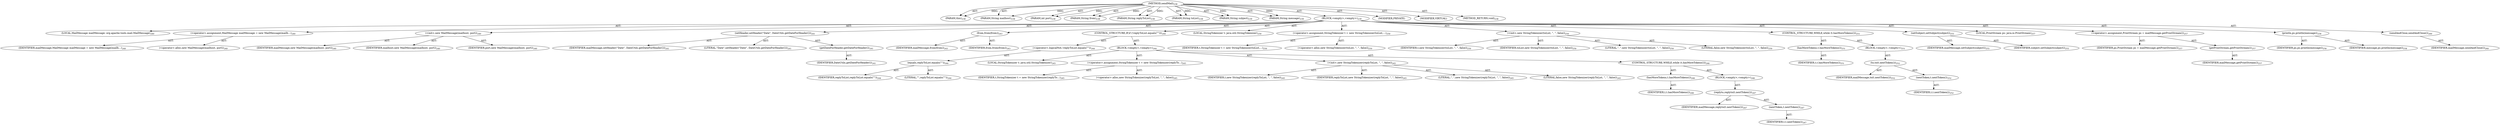 digraph "sendMail" {  
"111669149699" [label = <(METHOD,sendMail)<SUB>238</SUB>> ]
"115964117001" [label = <(PARAM,this)<SUB>238</SUB>> ]
"115964117002" [label = <(PARAM,String mailhost)<SUB>238</SUB>> ]
"115964117003" [label = <(PARAM,int port)<SUB>238</SUB>> ]
"115964117004" [label = <(PARAM,String from)<SUB>238</SUB>> ]
"115964117005" [label = <(PARAM,String replyToList)<SUB>238</SUB>> ]
"115964117006" [label = <(PARAM,String toList)<SUB>238</SUB>> ]
"115964117007" [label = <(PARAM,String subject)<SUB>239</SUB>> ]
"115964117008" [label = <(PARAM,String message)<SUB>239</SUB>> ]
"25769803795" [label = <(BLOCK,&lt;empty&gt;,&lt;empty&gt;)<SUB>239</SUB>> ]
"94489280535" [label = <(LOCAL,MailMessage mailMessage: org.apache.tools.mail.MailMessage)<SUB>240</SUB>> ]
"30064771169" [label = <(&lt;operator&gt;.assignment,MailMessage mailMessage = new MailMessage(mailh...)<SUB>240</SUB>> ]
"68719476857" [label = <(IDENTIFIER,mailMessage,MailMessage mailMessage = new MailMessage(mailh...)<SUB>240</SUB>> ]
"30064771170" [label = <(&lt;operator&gt;.alloc,new MailMessage(mailhost, port))<SUB>240</SUB>> ]
"30064771171" [label = <(&lt;init&gt;,new MailMessage(mailhost, port))<SUB>240</SUB>> ]
"68719476858" [label = <(IDENTIFIER,mailMessage,new MailMessage(mailhost, port))<SUB>240</SUB>> ]
"68719476859" [label = <(IDENTIFIER,mailhost,new MailMessage(mailhost, port))<SUB>240</SUB>> ]
"68719476860" [label = <(IDENTIFIER,port,new MailMessage(mailhost, port))<SUB>240</SUB>> ]
"30064771172" [label = <(setHeader,setHeader(&quot;Date&quot;, DateUtils.getDateForHeader()))<SUB>241</SUB>> ]
"68719476861" [label = <(IDENTIFIER,mailMessage,setHeader(&quot;Date&quot;, DateUtils.getDateForHeader()))<SUB>241</SUB>> ]
"90194313252" [label = <(LITERAL,&quot;Date&quot;,setHeader(&quot;Date&quot;, DateUtils.getDateForHeader()))<SUB>241</SUB>> ]
"30064771173" [label = <(getDateForHeader,getDateForHeader())<SUB>241</SUB>> ]
"68719476862" [label = <(IDENTIFIER,DateUtils,getDateForHeader())<SUB>241</SUB>> ]
"30064771174" [label = <(from,from(from))<SUB>243</SUB>> ]
"68719476863" [label = <(IDENTIFIER,mailMessage,from(from))<SUB>243</SUB>> ]
"68719476864" [label = <(IDENTIFIER,from,from(from))<SUB>243</SUB>> ]
"47244640271" [label = <(CONTROL_STRUCTURE,IF,if (!replyToList.equals(&quot;&quot;)))<SUB>244</SUB>> ]
"30064771175" [label = <(&lt;operator&gt;.logicalNot,!replyToList.equals(&quot;&quot;))<SUB>244</SUB>> ]
"30064771176" [label = <(equals,replyToList.equals(&quot;&quot;))<SUB>244</SUB>> ]
"68719476865" [label = <(IDENTIFIER,replyToList,replyToList.equals(&quot;&quot;))<SUB>244</SUB>> ]
"90194313253" [label = <(LITERAL,&quot;&quot;,replyToList.equals(&quot;&quot;))<SUB>244</SUB>> ]
"25769803796" [label = <(BLOCK,&lt;empty&gt;,&lt;empty&gt;)<SUB>244</SUB>> ]
"94489280536" [label = <(LOCAL,StringTokenizer t: java.util.StringTokenizer)<SUB>245</SUB>> ]
"30064771177" [label = <(&lt;operator&gt;.assignment,StringTokenizer t = new StringTokenizer(replyTo...)<SUB>245</SUB>> ]
"68719476866" [label = <(IDENTIFIER,t,StringTokenizer t = new StringTokenizer(replyTo...)<SUB>245</SUB>> ]
"30064771178" [label = <(&lt;operator&gt;.alloc,new StringTokenizer(replyToList, &quot;, &quot;, false))<SUB>245</SUB>> ]
"30064771179" [label = <(&lt;init&gt;,new StringTokenizer(replyToList, &quot;, &quot;, false))<SUB>245</SUB>> ]
"68719476867" [label = <(IDENTIFIER,t,new StringTokenizer(replyToList, &quot;, &quot;, false))<SUB>245</SUB>> ]
"68719476868" [label = <(IDENTIFIER,replyToList,new StringTokenizer(replyToList, &quot;, &quot;, false))<SUB>245</SUB>> ]
"90194313254" [label = <(LITERAL,&quot;, &quot;,new StringTokenizer(replyToList, &quot;, &quot;, false))<SUB>245</SUB>> ]
"90194313255" [label = <(LITERAL,false,new StringTokenizer(replyToList, &quot;, &quot;, false))<SUB>245</SUB>> ]
"47244640272" [label = <(CONTROL_STRUCTURE,WHILE,while (t.hasMoreTokens()))<SUB>246</SUB>> ]
"30064771180" [label = <(hasMoreTokens,t.hasMoreTokens())<SUB>246</SUB>> ]
"68719476869" [label = <(IDENTIFIER,t,t.hasMoreTokens())<SUB>246</SUB>> ]
"25769803797" [label = <(BLOCK,&lt;empty&gt;,&lt;empty&gt;)<SUB>246</SUB>> ]
"30064771181" [label = <(replyto,replyto(t.nextToken()))<SUB>247</SUB>> ]
"68719476870" [label = <(IDENTIFIER,mailMessage,replyto(t.nextToken()))<SUB>247</SUB>> ]
"30064771182" [label = <(nextToken,t.nextToken())<SUB>247</SUB>> ]
"68719476871" [label = <(IDENTIFIER,t,t.nextToken())<SUB>247</SUB>> ]
"94489280537" [label = <(LOCAL,StringTokenizer t: java.util.StringTokenizer)<SUB>250</SUB>> ]
"30064771183" [label = <(&lt;operator&gt;.assignment,StringTokenizer t = new StringTokenizer(toList,...)<SUB>250</SUB>> ]
"68719476872" [label = <(IDENTIFIER,t,StringTokenizer t = new StringTokenizer(toList,...)<SUB>250</SUB>> ]
"30064771184" [label = <(&lt;operator&gt;.alloc,new StringTokenizer(toList, &quot;, &quot;, false))<SUB>250</SUB>> ]
"30064771185" [label = <(&lt;init&gt;,new StringTokenizer(toList, &quot;, &quot;, false))<SUB>250</SUB>> ]
"68719476873" [label = <(IDENTIFIER,t,new StringTokenizer(toList, &quot;, &quot;, false))<SUB>250</SUB>> ]
"68719476874" [label = <(IDENTIFIER,toList,new StringTokenizer(toList, &quot;, &quot;, false))<SUB>250</SUB>> ]
"90194313256" [label = <(LITERAL,&quot;, &quot;,new StringTokenizer(toList, &quot;, &quot;, false))<SUB>250</SUB>> ]
"90194313257" [label = <(LITERAL,false,new StringTokenizer(toList, &quot;, &quot;, false))<SUB>250</SUB>> ]
"47244640273" [label = <(CONTROL_STRUCTURE,WHILE,while (t.hasMoreTokens()))<SUB>251</SUB>> ]
"30064771186" [label = <(hasMoreTokens,t.hasMoreTokens())<SUB>251</SUB>> ]
"68719476875" [label = <(IDENTIFIER,t,t.hasMoreTokens())<SUB>251</SUB>> ]
"25769803798" [label = <(BLOCK,&lt;empty&gt;,&lt;empty&gt;)<SUB>251</SUB>> ]
"30064771187" [label = <(to,to(t.nextToken()))<SUB>252</SUB>> ]
"68719476876" [label = <(IDENTIFIER,mailMessage,to(t.nextToken()))<SUB>252</SUB>> ]
"30064771188" [label = <(nextToken,t.nextToken())<SUB>252</SUB>> ]
"68719476877" [label = <(IDENTIFIER,t,t.nextToken())<SUB>252</SUB>> ]
"30064771189" [label = <(setSubject,setSubject(subject))<SUB>255</SUB>> ]
"68719476878" [label = <(IDENTIFIER,mailMessage,setSubject(subject))<SUB>255</SUB>> ]
"68719476879" [label = <(IDENTIFIER,subject,setSubject(subject))<SUB>255</SUB>> ]
"94489280538" [label = <(LOCAL,PrintStream ps: java.io.PrintStream)<SUB>257</SUB>> ]
"30064771190" [label = <(&lt;operator&gt;.assignment,PrintStream ps = mailMessage.getPrintStream())<SUB>257</SUB>> ]
"68719476880" [label = <(IDENTIFIER,ps,PrintStream ps = mailMessage.getPrintStream())<SUB>257</SUB>> ]
"30064771191" [label = <(getPrintStream,getPrintStream())<SUB>257</SUB>> ]
"68719476881" [label = <(IDENTIFIER,mailMessage,getPrintStream())<SUB>257</SUB>> ]
"30064771192" [label = <(println,ps.println(message))<SUB>258</SUB>> ]
"68719476882" [label = <(IDENTIFIER,ps,ps.println(message))<SUB>258</SUB>> ]
"68719476883" [label = <(IDENTIFIER,message,ps.println(message))<SUB>258</SUB>> ]
"30064771193" [label = <(sendAndClose,sendAndClose())<SUB>260</SUB>> ]
"68719476884" [label = <(IDENTIFIER,mailMessage,sendAndClose())<SUB>260</SUB>> ]
"133143986183" [label = <(MODIFIER,PRIVATE)> ]
"133143986184" [label = <(MODIFIER,VIRTUAL)> ]
"128849018883" [label = <(METHOD_RETURN,void)<SUB>238</SUB>> ]
  "111669149699" -> "115964117001"  [ label = "AST: "] 
  "111669149699" -> "115964117002"  [ label = "AST: "] 
  "111669149699" -> "115964117003"  [ label = "AST: "] 
  "111669149699" -> "115964117004"  [ label = "AST: "] 
  "111669149699" -> "115964117005"  [ label = "AST: "] 
  "111669149699" -> "115964117006"  [ label = "AST: "] 
  "111669149699" -> "115964117007"  [ label = "AST: "] 
  "111669149699" -> "115964117008"  [ label = "AST: "] 
  "111669149699" -> "25769803795"  [ label = "AST: "] 
  "111669149699" -> "133143986183"  [ label = "AST: "] 
  "111669149699" -> "133143986184"  [ label = "AST: "] 
  "111669149699" -> "128849018883"  [ label = "AST: "] 
  "25769803795" -> "94489280535"  [ label = "AST: "] 
  "25769803795" -> "30064771169"  [ label = "AST: "] 
  "25769803795" -> "30064771171"  [ label = "AST: "] 
  "25769803795" -> "30064771172"  [ label = "AST: "] 
  "25769803795" -> "30064771174"  [ label = "AST: "] 
  "25769803795" -> "47244640271"  [ label = "AST: "] 
  "25769803795" -> "94489280537"  [ label = "AST: "] 
  "25769803795" -> "30064771183"  [ label = "AST: "] 
  "25769803795" -> "30064771185"  [ label = "AST: "] 
  "25769803795" -> "47244640273"  [ label = "AST: "] 
  "25769803795" -> "30064771189"  [ label = "AST: "] 
  "25769803795" -> "94489280538"  [ label = "AST: "] 
  "25769803795" -> "30064771190"  [ label = "AST: "] 
  "25769803795" -> "30064771192"  [ label = "AST: "] 
  "25769803795" -> "30064771193"  [ label = "AST: "] 
  "30064771169" -> "68719476857"  [ label = "AST: "] 
  "30064771169" -> "30064771170"  [ label = "AST: "] 
  "30064771171" -> "68719476858"  [ label = "AST: "] 
  "30064771171" -> "68719476859"  [ label = "AST: "] 
  "30064771171" -> "68719476860"  [ label = "AST: "] 
  "30064771172" -> "68719476861"  [ label = "AST: "] 
  "30064771172" -> "90194313252"  [ label = "AST: "] 
  "30064771172" -> "30064771173"  [ label = "AST: "] 
  "30064771173" -> "68719476862"  [ label = "AST: "] 
  "30064771174" -> "68719476863"  [ label = "AST: "] 
  "30064771174" -> "68719476864"  [ label = "AST: "] 
  "47244640271" -> "30064771175"  [ label = "AST: "] 
  "47244640271" -> "25769803796"  [ label = "AST: "] 
  "30064771175" -> "30064771176"  [ label = "AST: "] 
  "30064771176" -> "68719476865"  [ label = "AST: "] 
  "30064771176" -> "90194313253"  [ label = "AST: "] 
  "25769803796" -> "94489280536"  [ label = "AST: "] 
  "25769803796" -> "30064771177"  [ label = "AST: "] 
  "25769803796" -> "30064771179"  [ label = "AST: "] 
  "25769803796" -> "47244640272"  [ label = "AST: "] 
  "30064771177" -> "68719476866"  [ label = "AST: "] 
  "30064771177" -> "30064771178"  [ label = "AST: "] 
  "30064771179" -> "68719476867"  [ label = "AST: "] 
  "30064771179" -> "68719476868"  [ label = "AST: "] 
  "30064771179" -> "90194313254"  [ label = "AST: "] 
  "30064771179" -> "90194313255"  [ label = "AST: "] 
  "47244640272" -> "30064771180"  [ label = "AST: "] 
  "47244640272" -> "25769803797"  [ label = "AST: "] 
  "30064771180" -> "68719476869"  [ label = "AST: "] 
  "25769803797" -> "30064771181"  [ label = "AST: "] 
  "30064771181" -> "68719476870"  [ label = "AST: "] 
  "30064771181" -> "30064771182"  [ label = "AST: "] 
  "30064771182" -> "68719476871"  [ label = "AST: "] 
  "30064771183" -> "68719476872"  [ label = "AST: "] 
  "30064771183" -> "30064771184"  [ label = "AST: "] 
  "30064771185" -> "68719476873"  [ label = "AST: "] 
  "30064771185" -> "68719476874"  [ label = "AST: "] 
  "30064771185" -> "90194313256"  [ label = "AST: "] 
  "30064771185" -> "90194313257"  [ label = "AST: "] 
  "47244640273" -> "30064771186"  [ label = "AST: "] 
  "47244640273" -> "25769803798"  [ label = "AST: "] 
  "30064771186" -> "68719476875"  [ label = "AST: "] 
  "25769803798" -> "30064771187"  [ label = "AST: "] 
  "30064771187" -> "68719476876"  [ label = "AST: "] 
  "30064771187" -> "30064771188"  [ label = "AST: "] 
  "30064771188" -> "68719476877"  [ label = "AST: "] 
  "30064771189" -> "68719476878"  [ label = "AST: "] 
  "30064771189" -> "68719476879"  [ label = "AST: "] 
  "30064771190" -> "68719476880"  [ label = "AST: "] 
  "30064771190" -> "30064771191"  [ label = "AST: "] 
  "30064771191" -> "68719476881"  [ label = "AST: "] 
  "30064771192" -> "68719476882"  [ label = "AST: "] 
  "30064771192" -> "68719476883"  [ label = "AST: "] 
  "30064771193" -> "68719476884"  [ label = "AST: "] 
  "111669149699" -> "115964117001"  [ label = "DDG: "] 
  "111669149699" -> "115964117002"  [ label = "DDG: "] 
  "111669149699" -> "115964117003"  [ label = "DDG: "] 
  "111669149699" -> "115964117004"  [ label = "DDG: "] 
  "111669149699" -> "115964117005"  [ label = "DDG: "] 
  "111669149699" -> "115964117006"  [ label = "DDG: "] 
  "111669149699" -> "115964117007"  [ label = "DDG: "] 
  "111669149699" -> "115964117008"  [ label = "DDG: "] 
}
